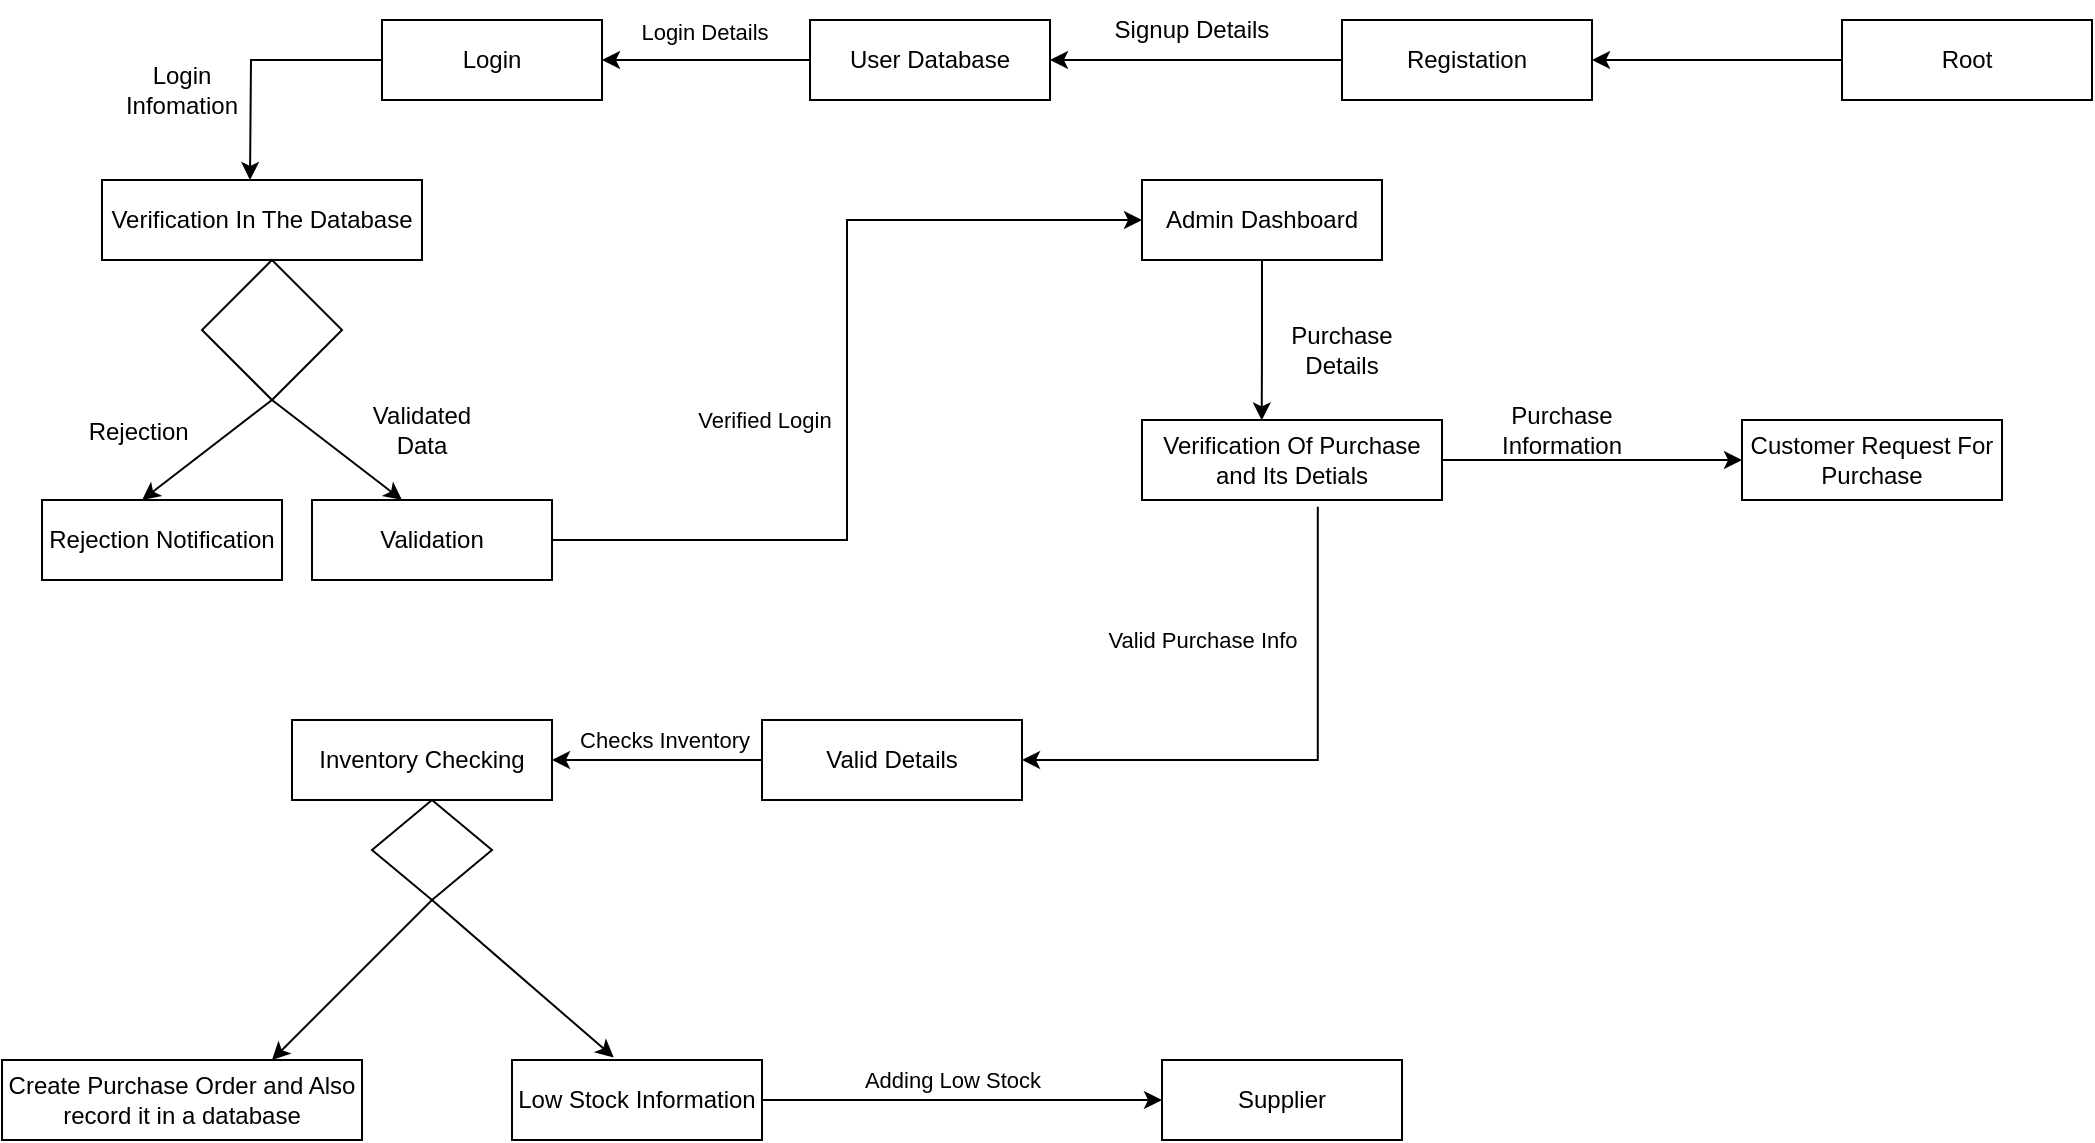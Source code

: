 <mxfile version="25.0.3">
  <diagram name="Page-1" id="QE4cUznPfzqMuU34ur8J">
    <mxGraphModel dx="1709" dy="1922" grid="1" gridSize="10" guides="1" tooltips="1" connect="1" arrows="1" fold="1" page="1" pageScale="1" pageWidth="827" pageHeight="1169" math="0" shadow="0">
      <root>
        <mxCell id="0" />
        <mxCell id="1" parent="0" />
        <mxCell id="1RAJI8hPIHJRJfzqPvRJ-1" value="Verification In The Database" style="rounded=0;whiteSpace=wrap;html=1;" vertex="1" parent="1">
          <mxGeometry x="60" y="80" width="160" height="40" as="geometry" />
        </mxCell>
        <mxCell id="1RAJI8hPIHJRJfzqPvRJ-4" value="Login" style="rounded=0;whiteSpace=wrap;html=1;" vertex="1" parent="1">
          <mxGeometry x="200" width="110" height="40" as="geometry" />
        </mxCell>
        <mxCell id="1RAJI8hPIHJRJfzqPvRJ-7" style="edgeStyle=orthogonalEdgeStyle;rounded=0;orthogonalLoop=1;jettySize=auto;html=1;" edge="1" parent="1" source="1RAJI8hPIHJRJfzqPvRJ-4">
          <mxGeometry relative="1" as="geometry">
            <mxPoint x="134" y="80" as="targetPoint" />
          </mxGeometry>
        </mxCell>
        <mxCell id="1RAJI8hPIHJRJfzqPvRJ-8" value="Login Details" style="edgeLabel;html=1;align=center;verticalAlign=middle;resizable=0;points=[];" vertex="1" connectable="0" parent="1RAJI8hPIHJRJfzqPvRJ-7">
          <mxGeometry x="0.45" y="-4" relative="1" as="geometry">
            <mxPoint x="230" y="-40" as="offset" />
          </mxGeometry>
        </mxCell>
        <mxCell id="1RAJI8hPIHJRJfzqPvRJ-11" style="edgeStyle=orthogonalEdgeStyle;rounded=0;orthogonalLoop=1;jettySize=auto;html=1;entryX=1;entryY=0.5;entryDx=0;entryDy=0;" edge="1" parent="1" source="1RAJI8hPIHJRJfzqPvRJ-9" target="1RAJI8hPIHJRJfzqPvRJ-10">
          <mxGeometry relative="1" as="geometry" />
        </mxCell>
        <mxCell id="1RAJI8hPIHJRJfzqPvRJ-9" value="Registation" style="rounded=0;whiteSpace=wrap;html=1;" vertex="1" parent="1">
          <mxGeometry x="680" width="125" height="40" as="geometry" />
        </mxCell>
        <mxCell id="1RAJI8hPIHJRJfzqPvRJ-17" style="edgeStyle=orthogonalEdgeStyle;rounded=0;orthogonalLoop=1;jettySize=auto;html=1;" edge="1" parent="1" source="1RAJI8hPIHJRJfzqPvRJ-10" target="1RAJI8hPIHJRJfzqPvRJ-4">
          <mxGeometry relative="1" as="geometry" />
        </mxCell>
        <mxCell id="1RAJI8hPIHJRJfzqPvRJ-10" value="User Database" style="rounded=0;whiteSpace=wrap;html=1;" vertex="1" parent="1">
          <mxGeometry x="414" width="120" height="40" as="geometry" />
        </mxCell>
        <mxCell id="1RAJI8hPIHJRJfzqPvRJ-13" value="Signup Details" style="text;html=1;align=center;verticalAlign=middle;whiteSpace=wrap;rounded=0;" vertex="1" parent="1">
          <mxGeometry x="560" y="-10" width="90" height="30" as="geometry" />
        </mxCell>
        <mxCell id="1RAJI8hPIHJRJfzqPvRJ-25" value="Admin Dashboard" style="rounded=0;whiteSpace=wrap;html=1;" vertex="1" parent="1">
          <mxGeometry x="580" y="80" width="120" height="40" as="geometry" />
        </mxCell>
        <mxCell id="1RAJI8hPIHJRJfzqPvRJ-29" value="Login Infomation" style="text;html=1;align=center;verticalAlign=middle;whiteSpace=wrap;rounded=0;" vertex="1" parent="1">
          <mxGeometry x="70" y="20" width="60" height="30" as="geometry" />
        </mxCell>
        <mxCell id="1RAJI8hPIHJRJfzqPvRJ-41" style="edgeStyle=orthogonalEdgeStyle;rounded=0;orthogonalLoop=1;jettySize=auto;html=1;entryX=1;entryY=0.5;entryDx=0;entryDy=0;exitX=0.586;exitY=1.084;exitDx=0;exitDy=0;exitPerimeter=0;" edge="1" parent="1" source="1RAJI8hPIHJRJfzqPvRJ-30" target="1RAJI8hPIHJRJfzqPvRJ-42">
          <mxGeometry relative="1" as="geometry">
            <mxPoint x="705" y="500" as="targetPoint" />
            <mxPoint x="810" y="400" as="sourcePoint" />
            <Array as="points">
              <mxPoint x="668" y="370" />
            </Array>
          </mxGeometry>
        </mxCell>
        <mxCell id="1RAJI8hPIHJRJfzqPvRJ-43" value="Valid Purchase Info" style="edgeLabel;html=1;align=center;verticalAlign=middle;resizable=0;points=[];" vertex="1" connectable="0" parent="1RAJI8hPIHJRJfzqPvRJ-41">
          <mxGeometry x="-0.01" y="-4" relative="1" as="geometry">
            <mxPoint x="-49" y="-56" as="offset" />
          </mxGeometry>
        </mxCell>
        <mxCell id="1RAJI8hPIHJRJfzqPvRJ-51" style="edgeStyle=orthogonalEdgeStyle;rounded=0;orthogonalLoop=1;jettySize=auto;html=1;" edge="1" parent="1" source="1RAJI8hPIHJRJfzqPvRJ-30" target="1RAJI8hPIHJRJfzqPvRJ-50">
          <mxGeometry relative="1" as="geometry" />
        </mxCell>
        <mxCell id="1RAJI8hPIHJRJfzqPvRJ-30" value="Verification Of Purchase and Its Detials" style="rounded=0;whiteSpace=wrap;html=1;" vertex="1" parent="1">
          <mxGeometry x="580" y="200" width="150" height="40" as="geometry" />
        </mxCell>
        <mxCell id="1RAJI8hPIHJRJfzqPvRJ-31" style="edgeStyle=orthogonalEdgeStyle;rounded=0;orthogonalLoop=1;jettySize=auto;html=1;entryX=0.399;entryY=0.005;entryDx=0;entryDy=0;entryPerimeter=0;" edge="1" parent="1" source="1RAJI8hPIHJRJfzqPvRJ-25" target="1RAJI8hPIHJRJfzqPvRJ-30">
          <mxGeometry relative="1" as="geometry" />
        </mxCell>
        <mxCell id="1RAJI8hPIHJRJfzqPvRJ-32" value="Purchase Details" style="text;html=1;align=center;verticalAlign=middle;whiteSpace=wrap;rounded=0;" vertex="1" parent="1">
          <mxGeometry x="650" y="150" width="60" height="30" as="geometry" />
        </mxCell>
        <mxCell id="1RAJI8hPIHJRJfzqPvRJ-33" value="Rejection Notification" style="rounded=0;whiteSpace=wrap;html=1;" vertex="1" parent="1">
          <mxGeometry x="30" y="240" width="120" height="40" as="geometry" />
        </mxCell>
        <mxCell id="1RAJI8hPIHJRJfzqPvRJ-45" style="edgeStyle=orthogonalEdgeStyle;rounded=0;orthogonalLoop=1;jettySize=auto;html=1;exitX=0;exitY=0.5;exitDx=0;exitDy=0;entryX=1;entryY=0.5;entryDx=0;entryDy=0;" edge="1" parent="1" source="1RAJI8hPIHJRJfzqPvRJ-42" target="1RAJI8hPIHJRJfzqPvRJ-44">
          <mxGeometry relative="1" as="geometry" />
        </mxCell>
        <mxCell id="1RAJI8hPIHJRJfzqPvRJ-46" value="Checks Inventory" style="edgeLabel;html=1;align=center;verticalAlign=middle;resizable=0;points=[];" vertex="1" connectable="0" parent="1RAJI8hPIHJRJfzqPvRJ-45">
          <mxGeometry x="-0.065" y="-2" relative="1" as="geometry">
            <mxPoint y="-8" as="offset" />
          </mxGeometry>
        </mxCell>
        <mxCell id="1RAJI8hPIHJRJfzqPvRJ-42" value="Valid Details" style="rounded=0;whiteSpace=wrap;html=1;" vertex="1" parent="1">
          <mxGeometry x="390" y="350" width="130" height="40" as="geometry" />
        </mxCell>
        <mxCell id="1RAJI8hPIHJRJfzqPvRJ-44" value="Inventory Checking" style="rounded=0;whiteSpace=wrap;html=1;" vertex="1" parent="1">
          <mxGeometry x="155" y="350" width="130" height="40" as="geometry" />
        </mxCell>
        <mxCell id="1RAJI8hPIHJRJfzqPvRJ-48" value="Create Purchase Order and Also record it in a database" style="rounded=0;whiteSpace=wrap;html=1;" vertex="1" parent="1">
          <mxGeometry x="10" y="520" width="180" height="40" as="geometry" />
        </mxCell>
        <mxCell id="1RAJI8hPIHJRJfzqPvRJ-50" value="Customer Request For Purchase" style="rounded=0;whiteSpace=wrap;html=1;" vertex="1" parent="1">
          <mxGeometry x="880" y="200" width="130" height="40" as="geometry" />
        </mxCell>
        <mxCell id="1RAJI8hPIHJRJfzqPvRJ-52" value="Purchase Information" style="text;html=1;align=center;verticalAlign=middle;whiteSpace=wrap;rounded=0;" vertex="1" parent="1">
          <mxGeometry x="760" y="190" width="60" height="30" as="geometry" />
        </mxCell>
        <mxCell id="1RAJI8hPIHJRJfzqPvRJ-70" style="edgeStyle=orthogonalEdgeStyle;rounded=0;orthogonalLoop=1;jettySize=auto;html=1;entryX=0;entryY=0.5;entryDx=0;entryDy=0;" edge="1" parent="1" source="1RAJI8hPIHJRJfzqPvRJ-55" target="1RAJI8hPIHJRJfzqPvRJ-58">
          <mxGeometry relative="1" as="geometry">
            <Array as="points">
              <mxPoint x="570" y="540" />
            </Array>
          </mxGeometry>
        </mxCell>
        <mxCell id="1RAJI8hPIHJRJfzqPvRJ-71" value="Adding Low Stock" style="edgeLabel;html=1;align=center;verticalAlign=middle;resizable=0;points=[];" vertex="1" connectable="0" parent="1RAJI8hPIHJRJfzqPvRJ-70">
          <mxGeometry x="-0.05" y="-1" relative="1" as="geometry">
            <mxPoint y="-11" as="offset" />
          </mxGeometry>
        </mxCell>
        <mxCell id="1RAJI8hPIHJRJfzqPvRJ-55" value="Low Stock Information" style="rounded=0;whiteSpace=wrap;html=1;" vertex="1" parent="1">
          <mxGeometry x="265" y="520" width="125" height="40" as="geometry" />
        </mxCell>
        <mxCell id="1RAJI8hPIHJRJfzqPvRJ-58" value="Supplier" style="rounded=0;whiteSpace=wrap;html=1;" vertex="1" parent="1">
          <mxGeometry x="590" y="520" width="120" height="40" as="geometry" />
        </mxCell>
        <mxCell id="1RAJI8hPIHJRJfzqPvRJ-75" style="edgeStyle=orthogonalEdgeStyle;rounded=0;orthogonalLoop=1;jettySize=auto;html=1;entryX=1;entryY=0.5;entryDx=0;entryDy=0;" edge="1" parent="1" source="1RAJI8hPIHJRJfzqPvRJ-74" target="1RAJI8hPIHJRJfzqPvRJ-9">
          <mxGeometry relative="1" as="geometry" />
        </mxCell>
        <mxCell id="1RAJI8hPIHJRJfzqPvRJ-74" value="Root" style="rounded=0;whiteSpace=wrap;html=1;" vertex="1" parent="1">
          <mxGeometry x="930" width="125" height="40" as="geometry" />
        </mxCell>
        <mxCell id="1RAJI8hPIHJRJfzqPvRJ-79" value="" style="rhombus;whiteSpace=wrap;html=1;" vertex="1" parent="1">
          <mxGeometry x="110" y="120" width="70" height="70" as="geometry" />
        </mxCell>
        <mxCell id="1RAJI8hPIHJRJfzqPvRJ-83" value="" style="endArrow=classic;html=1;rounded=0;exitX=0.5;exitY=1;exitDx=0;exitDy=0;entryX=0.417;entryY=0;entryDx=0;entryDy=0;entryPerimeter=0;" edge="1" parent="1" source="1RAJI8hPIHJRJfzqPvRJ-79" target="1RAJI8hPIHJRJfzqPvRJ-33">
          <mxGeometry width="50" height="50" relative="1" as="geometry">
            <mxPoint x="520" y="220" as="sourcePoint" />
            <mxPoint x="340" y="270" as="targetPoint" />
          </mxGeometry>
        </mxCell>
        <mxCell id="1RAJI8hPIHJRJfzqPvRJ-86" value="" style="endArrow=classic;html=1;rounded=0;exitX=0.5;exitY=1;exitDx=0;exitDy=0;" edge="1" parent="1" source="1RAJI8hPIHJRJfzqPvRJ-79">
          <mxGeometry width="50" height="50" relative="1" as="geometry">
            <mxPoint x="130" y="240" as="sourcePoint" />
            <mxPoint x="210" y="240" as="targetPoint" />
          </mxGeometry>
        </mxCell>
        <mxCell id="1RAJI8hPIHJRJfzqPvRJ-91" style="edgeStyle=orthogonalEdgeStyle;rounded=0;orthogonalLoop=1;jettySize=auto;html=1;entryX=0;entryY=0.5;entryDx=0;entryDy=0;" edge="1" parent="1" source="1RAJI8hPIHJRJfzqPvRJ-88" target="1RAJI8hPIHJRJfzqPvRJ-25">
          <mxGeometry relative="1" as="geometry" />
        </mxCell>
        <mxCell id="1RAJI8hPIHJRJfzqPvRJ-98" value="Verified Login" style="edgeLabel;html=1;align=center;verticalAlign=middle;resizable=0;points=[];" vertex="1" connectable="0" parent="1RAJI8hPIHJRJfzqPvRJ-91">
          <mxGeometry x="-0.053" y="2" relative="1" as="geometry">
            <mxPoint x="-40" y="8" as="offset" />
          </mxGeometry>
        </mxCell>
        <mxCell id="1RAJI8hPIHJRJfzqPvRJ-88" value="Validation" style="rounded=0;whiteSpace=wrap;html=1;" vertex="1" parent="1">
          <mxGeometry x="165" y="240" width="120" height="40" as="geometry" />
        </mxCell>
        <mxCell id="1RAJI8hPIHJRJfzqPvRJ-89" value="Rejection&amp;nbsp;" style="text;html=1;align=center;verticalAlign=middle;whiteSpace=wrap;rounded=0;" vertex="1" parent="1">
          <mxGeometry x="50" y="191" width="60" height="30" as="geometry" />
        </mxCell>
        <mxCell id="1RAJI8hPIHJRJfzqPvRJ-92" value="" style="shape=rhombus;html=1;dashed=0;whiteSpace=wrap;perimeter=rhombusPerimeter;" vertex="1" parent="1">
          <mxGeometry x="195" y="390" width="60" height="50" as="geometry" />
        </mxCell>
        <mxCell id="1RAJI8hPIHJRJfzqPvRJ-93" value="" style="endArrow=classic;html=1;rounded=0;exitX=0.5;exitY=1;exitDx=0;exitDy=0;entryX=0.75;entryY=0;entryDx=0;entryDy=0;" edge="1" parent="1" source="1RAJI8hPIHJRJfzqPvRJ-92" target="1RAJI8hPIHJRJfzqPvRJ-48">
          <mxGeometry width="50" height="50" relative="1" as="geometry">
            <mxPoint x="180" y="450" as="sourcePoint" />
            <mxPoint x="115" y="500" as="targetPoint" />
          </mxGeometry>
        </mxCell>
        <mxCell id="1RAJI8hPIHJRJfzqPvRJ-96" value="" style="endArrow=classic;html=1;rounded=0;exitX=0.5;exitY=1;exitDx=0;exitDy=0;entryX=0.407;entryY=-0.032;entryDx=0;entryDy=0;entryPerimeter=0;" edge="1" parent="1" source="1RAJI8hPIHJRJfzqPvRJ-92" target="1RAJI8hPIHJRJfzqPvRJ-55">
          <mxGeometry width="50" height="50" relative="1" as="geometry">
            <mxPoint x="230" y="450" as="sourcePoint" />
            <mxPoint x="155" y="530" as="targetPoint" />
          </mxGeometry>
        </mxCell>
        <mxCell id="1RAJI8hPIHJRJfzqPvRJ-97" value="Validated Data" style="text;html=1;align=center;verticalAlign=middle;whiteSpace=wrap;rounded=0;" vertex="1" parent="1">
          <mxGeometry x="190" y="190" width="60" height="30" as="geometry" />
        </mxCell>
      </root>
    </mxGraphModel>
  </diagram>
</mxfile>
